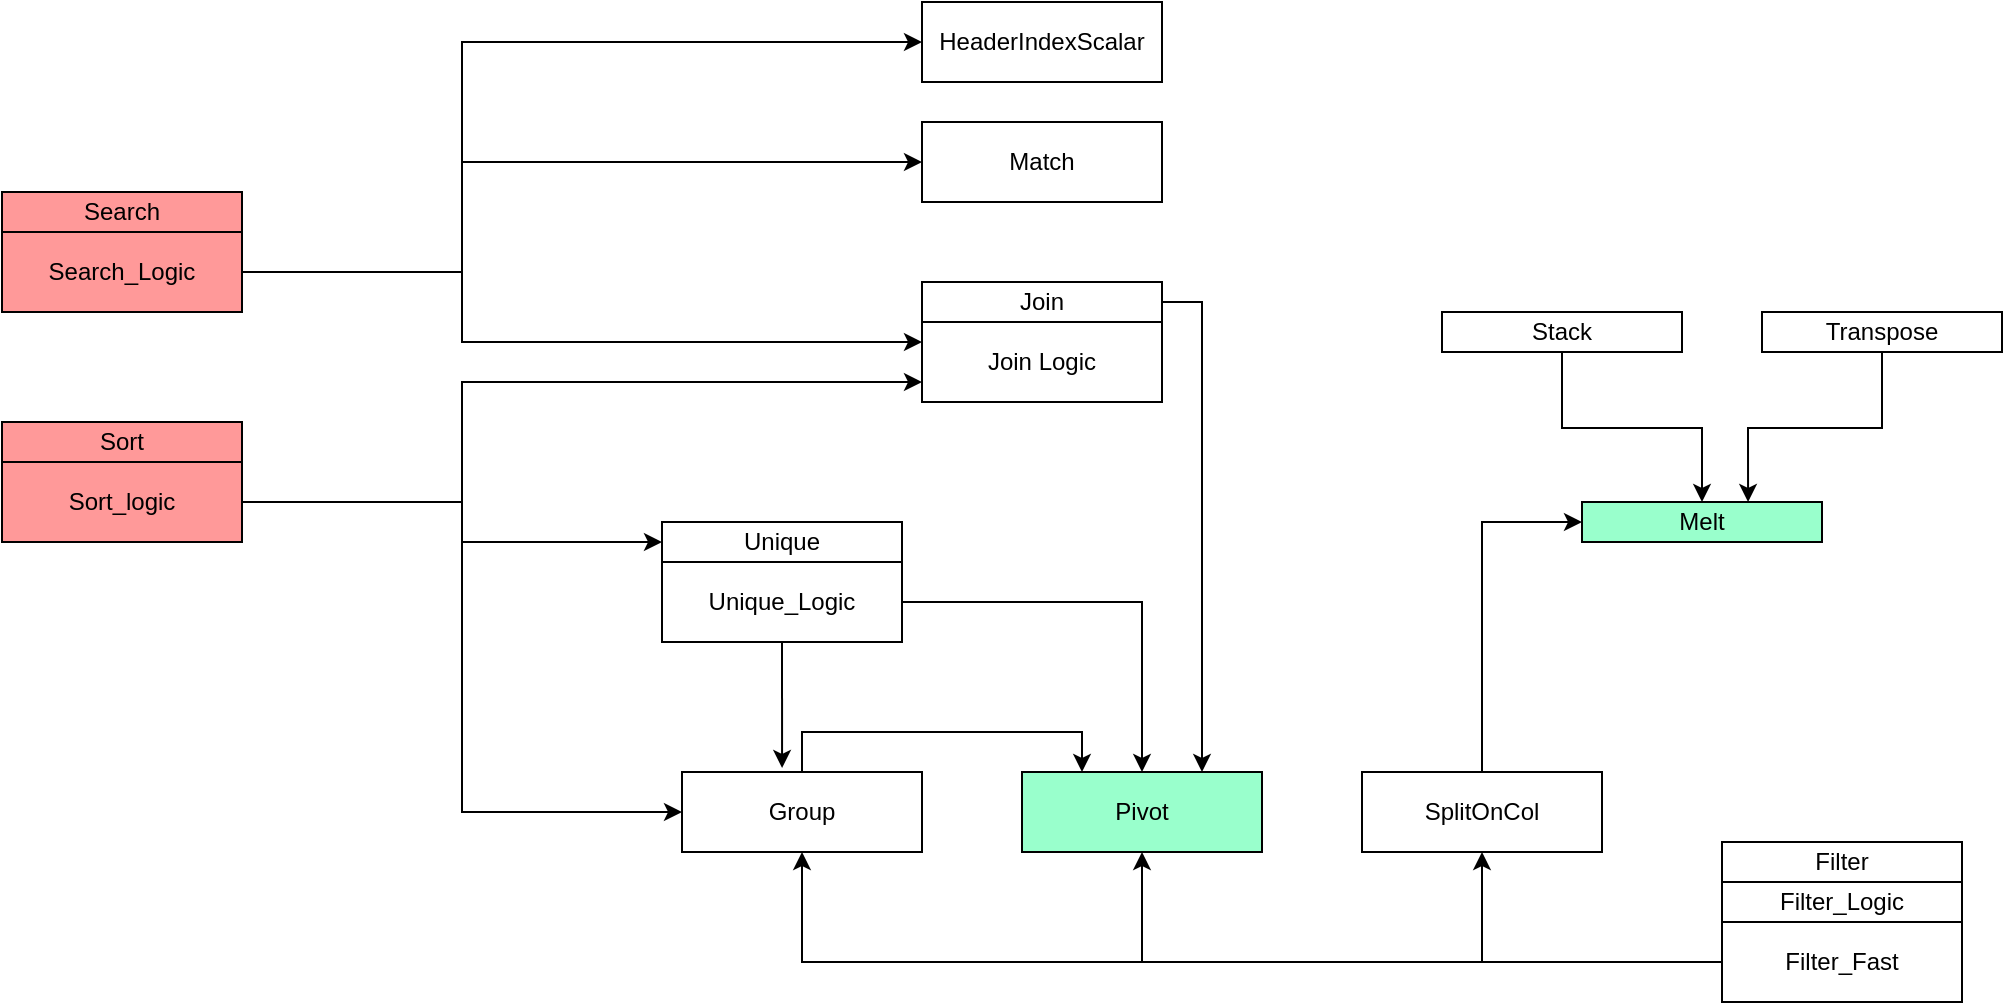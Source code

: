 <mxfile version="20.8.20" type="github">
  <diagram name="Page-1" id="5f0bae14-7c28-e335-631c-24af17079c00">
    <mxGraphModel dx="989" dy="521" grid="1" gridSize="10" guides="1" tooltips="1" connect="1" arrows="1" fold="1" page="1" pageScale="1" pageWidth="1100" pageHeight="850" background="none" math="0" shadow="0">
      <root>
        <mxCell id="0" />
        <mxCell id="1" parent="0" />
        <mxCell id="rmD1IpT1VpXPIrw92LaJ-2" value="Join Logic" style="rounded=0;whiteSpace=wrap;html=1;" parent="1" vertex="1">
          <mxGeometry x="510" y="190" width="120" height="40" as="geometry" />
        </mxCell>
        <mxCell id="MPqFhj8_NouCDJJH-DCa-15" style="edgeStyle=orthogonalEdgeStyle;rounded=0;orthogonalLoop=1;jettySize=auto;html=1;exitX=1;exitY=0.5;exitDx=0;exitDy=0;entryX=0.75;entryY=0;entryDx=0;entryDy=0;" edge="1" parent="1" source="rmD1IpT1VpXPIrw92LaJ-3" target="MPqFhj8_NouCDJJH-DCa-1">
          <mxGeometry relative="1" as="geometry" />
        </mxCell>
        <mxCell id="rmD1IpT1VpXPIrw92LaJ-3" value="Join" style="rounded=0;whiteSpace=wrap;html=1;" parent="1" vertex="1">
          <mxGeometry x="510" y="170" width="120" height="20" as="geometry" />
        </mxCell>
        <mxCell id="MPqFhj8_NouCDJJH-DCa-1" value="Pivot" style="rounded=0;whiteSpace=wrap;html=1;fillColor=#99FFCC;" vertex="1" parent="1">
          <mxGeometry x="560" y="415" width="120" height="40" as="geometry" />
        </mxCell>
        <mxCell id="MPqFhj8_NouCDJJH-DCa-5" style="edgeStyle=orthogonalEdgeStyle;rounded=0;orthogonalLoop=1;jettySize=auto;html=1;exitX=0;exitY=0.5;exitDx=0;exitDy=0;entryX=0.5;entryY=1;entryDx=0;entryDy=0;" edge="1" parent="1" source="MPqFhj8_NouCDJJH-DCa-2" target="MPqFhj8_NouCDJJH-DCa-1">
          <mxGeometry relative="1" as="geometry" />
        </mxCell>
        <mxCell id="MPqFhj8_NouCDJJH-DCa-7" style="edgeStyle=orthogonalEdgeStyle;rounded=0;orthogonalLoop=1;jettySize=auto;html=1;entryX=0.5;entryY=1;entryDx=0;entryDy=0;" edge="1" parent="1" target="MPqFhj8_NouCDJJH-DCa-6">
          <mxGeometry relative="1" as="geometry">
            <mxPoint x="910" y="500" as="sourcePoint" />
            <Array as="points">
              <mxPoint x="910" y="510" />
              <mxPoint x="790" y="510" />
            </Array>
          </mxGeometry>
        </mxCell>
        <mxCell id="MPqFhj8_NouCDJJH-DCa-11" style="edgeStyle=orthogonalEdgeStyle;rounded=0;orthogonalLoop=1;jettySize=auto;html=1;exitX=0;exitY=0.5;exitDx=0;exitDy=0;entryX=0.5;entryY=1;entryDx=0;entryDy=0;" edge="1" parent="1" source="MPqFhj8_NouCDJJH-DCa-2" target="MPqFhj8_NouCDJJH-DCa-10">
          <mxGeometry relative="1" as="geometry" />
        </mxCell>
        <mxCell id="MPqFhj8_NouCDJJH-DCa-2" value="Filter_Fast" style="rounded=0;whiteSpace=wrap;html=1;" vertex="1" parent="1">
          <mxGeometry x="910" y="490" width="120" height="40" as="geometry" />
        </mxCell>
        <mxCell id="MPqFhj8_NouCDJJH-DCa-20" style="edgeStyle=orthogonalEdgeStyle;rounded=0;orthogonalLoop=1;jettySize=auto;html=1;exitX=0.5;exitY=0;exitDx=0;exitDy=0;entryX=0;entryY=0.5;entryDx=0;entryDy=0;" edge="1" parent="1" source="MPqFhj8_NouCDJJH-DCa-6" target="MPqFhj8_NouCDJJH-DCa-19">
          <mxGeometry relative="1" as="geometry" />
        </mxCell>
        <mxCell id="MPqFhj8_NouCDJJH-DCa-6" value="SplitOnCol" style="rounded=0;whiteSpace=wrap;html=1;" vertex="1" parent="1">
          <mxGeometry x="730" y="415" width="120" height="40" as="geometry" />
        </mxCell>
        <mxCell id="MPqFhj8_NouCDJJH-DCa-14" style="edgeStyle=orthogonalEdgeStyle;rounded=0;orthogonalLoop=1;jettySize=auto;html=1;exitX=0.5;exitY=0;exitDx=0;exitDy=0;entryX=0.25;entryY=0;entryDx=0;entryDy=0;" edge="1" parent="1" source="MPqFhj8_NouCDJJH-DCa-10" target="MPqFhj8_NouCDJJH-DCa-1">
          <mxGeometry relative="1" as="geometry" />
        </mxCell>
        <mxCell id="MPqFhj8_NouCDJJH-DCa-10" value="Group" style="rounded=0;whiteSpace=wrap;html=1;" vertex="1" parent="1">
          <mxGeometry x="390" y="415" width="120" height="40" as="geometry" />
        </mxCell>
        <mxCell id="MPqFhj8_NouCDJJH-DCa-12" value="Filter" style="rounded=0;whiteSpace=wrap;html=1;" vertex="1" parent="1">
          <mxGeometry x="910" y="450" width="120" height="20" as="geometry" />
        </mxCell>
        <mxCell id="MPqFhj8_NouCDJJH-DCa-13" value="Filter_Logic" style="rounded=0;whiteSpace=wrap;html=1;" vertex="1" parent="1">
          <mxGeometry x="910" y="470" width="120" height="20" as="geometry" />
        </mxCell>
        <mxCell id="MPqFhj8_NouCDJJH-DCa-17" style="edgeStyle=orthogonalEdgeStyle;rounded=0;orthogonalLoop=1;jettySize=auto;html=1;exitX=0.5;exitY=1;exitDx=0;exitDy=0;entryX=0.417;entryY=-0.05;entryDx=0;entryDy=0;entryPerimeter=0;" edge="1" parent="1" source="MPqFhj8_NouCDJJH-DCa-16" target="MPqFhj8_NouCDJJH-DCa-10">
          <mxGeometry relative="1" as="geometry" />
        </mxCell>
        <mxCell id="MPqFhj8_NouCDJJH-DCa-18" style="edgeStyle=orthogonalEdgeStyle;rounded=0;orthogonalLoop=1;jettySize=auto;html=1;exitX=1;exitY=0.5;exitDx=0;exitDy=0;entryX=0.5;entryY=0;entryDx=0;entryDy=0;" edge="1" parent="1" source="MPqFhj8_NouCDJJH-DCa-16" target="MPqFhj8_NouCDJJH-DCa-1">
          <mxGeometry relative="1" as="geometry">
            <mxPoint x="635" y="416" as="targetPoint" />
          </mxGeometry>
        </mxCell>
        <mxCell id="MPqFhj8_NouCDJJH-DCa-16" value="Unique_Logic" style="rounded=0;whiteSpace=wrap;html=1;" vertex="1" parent="1">
          <mxGeometry x="380" y="310" width="120" height="40" as="geometry" />
        </mxCell>
        <mxCell id="MPqFhj8_NouCDJJH-DCa-19" value="Melt" style="rounded=0;whiteSpace=wrap;html=1;fillColor=#99FFCC;" vertex="1" parent="1">
          <mxGeometry x="840" y="280" width="120" height="20" as="geometry" />
        </mxCell>
        <mxCell id="MPqFhj8_NouCDJJH-DCa-22" style="edgeStyle=orthogonalEdgeStyle;rounded=0;orthogonalLoop=1;jettySize=auto;html=1;exitX=0.5;exitY=1;exitDx=0;exitDy=0;entryX=0.5;entryY=0;entryDx=0;entryDy=0;" edge="1" parent="1" source="MPqFhj8_NouCDJJH-DCa-21" target="MPqFhj8_NouCDJJH-DCa-19">
          <mxGeometry relative="1" as="geometry">
            <Array as="points">
              <mxPoint x="830" y="243" />
              <mxPoint x="900" y="243" />
            </Array>
          </mxGeometry>
        </mxCell>
        <mxCell id="MPqFhj8_NouCDJJH-DCa-21" value="Stack" style="rounded=0;whiteSpace=wrap;html=1;" vertex="1" parent="1">
          <mxGeometry x="770" y="185" width="120" height="20" as="geometry" />
        </mxCell>
        <mxCell id="MPqFhj8_NouCDJJH-DCa-38" style="edgeStyle=orthogonalEdgeStyle;rounded=0;orthogonalLoop=1;jettySize=auto;html=1;exitX=0.5;exitY=1;exitDx=0;exitDy=0;entryX=0.692;entryY=0;entryDx=0;entryDy=0;entryPerimeter=0;" edge="1" parent="1" source="MPqFhj8_NouCDJJH-DCa-25" target="MPqFhj8_NouCDJJH-DCa-19">
          <mxGeometry relative="1" as="geometry">
            <Array as="points">
              <mxPoint x="990" y="243" />
              <mxPoint x="923" y="243" />
            </Array>
          </mxGeometry>
        </mxCell>
        <mxCell id="MPqFhj8_NouCDJJH-DCa-25" value="Transpose" style="rounded=0;whiteSpace=wrap;html=1;" vertex="1" parent="1">
          <mxGeometry x="930" y="185" width="120" height="20" as="geometry" />
        </mxCell>
        <mxCell id="MPqFhj8_NouCDJJH-DCa-28" style="edgeStyle=orthogonalEdgeStyle;rounded=0;orthogonalLoop=1;jettySize=auto;html=1;exitX=1;exitY=0.5;exitDx=0;exitDy=0;entryX=0;entryY=0.25;entryDx=0;entryDy=0;" edge="1" parent="1" source="MPqFhj8_NouCDJJH-DCa-27" target="rmD1IpT1VpXPIrw92LaJ-2">
          <mxGeometry relative="1" as="geometry">
            <mxPoint x="300" y="155" as="sourcePoint" />
            <Array as="points">
              <mxPoint x="280" y="165" />
              <mxPoint x="280" y="200" />
            </Array>
          </mxGeometry>
        </mxCell>
        <mxCell id="MPqFhj8_NouCDJJH-DCa-31" style="edgeStyle=orthogonalEdgeStyle;rounded=0;orthogonalLoop=1;jettySize=auto;html=1;exitX=1;exitY=0.5;exitDx=0;exitDy=0;entryX=0;entryY=0.5;entryDx=0;entryDy=0;" edge="1" parent="1" source="MPqFhj8_NouCDJJH-DCa-27" target="MPqFhj8_NouCDJJH-DCa-30">
          <mxGeometry relative="1" as="geometry">
            <mxPoint x="300" y="155" as="sourcePoint" />
            <Array as="points">
              <mxPoint x="280" y="165" />
              <mxPoint x="280" y="110" />
            </Array>
          </mxGeometry>
        </mxCell>
        <mxCell id="MPqFhj8_NouCDJJH-DCa-50" style="edgeStyle=orthogonalEdgeStyle;rounded=0;orthogonalLoop=1;jettySize=auto;html=1;exitX=1;exitY=0.5;exitDx=0;exitDy=0;entryX=0;entryY=0.5;entryDx=0;entryDy=0;" edge="1" parent="1" source="MPqFhj8_NouCDJJH-DCa-27" target="MPqFhj8_NouCDJJH-DCa-41">
          <mxGeometry relative="1" as="geometry">
            <Array as="points">
              <mxPoint x="280" y="165" />
              <mxPoint x="280" y="50" />
            </Array>
          </mxGeometry>
        </mxCell>
        <mxCell id="MPqFhj8_NouCDJJH-DCa-27" value="Search_Logic" style="rounded=0;whiteSpace=wrap;html=1;fillColor=#FF9999;" vertex="1" parent="1">
          <mxGeometry x="50" y="145" width="120" height="40" as="geometry" />
        </mxCell>
        <mxCell id="MPqFhj8_NouCDJJH-DCa-30" value="Match" style="rounded=0;whiteSpace=wrap;html=1;" vertex="1" parent="1">
          <mxGeometry x="510" y="90" width="120" height="40" as="geometry" />
        </mxCell>
        <mxCell id="MPqFhj8_NouCDJJH-DCa-39" style="edgeStyle=orthogonalEdgeStyle;rounded=0;orthogonalLoop=1;jettySize=auto;html=1;exitX=1;exitY=0.5;exitDx=0;exitDy=0;entryX=0;entryY=0.5;entryDx=0;entryDy=0;" edge="1" parent="1" source="MPqFhj8_NouCDJJH-DCa-32" target="MPqFhj8_NouCDJJH-DCa-10">
          <mxGeometry relative="1" as="geometry" />
        </mxCell>
        <mxCell id="MPqFhj8_NouCDJJH-DCa-46" style="edgeStyle=orthogonalEdgeStyle;rounded=0;orthogonalLoop=1;jettySize=auto;html=1;exitX=1;exitY=0.5;exitDx=0;exitDy=0;entryX=0;entryY=0.75;entryDx=0;entryDy=0;" edge="1" parent="1" source="MPqFhj8_NouCDJJH-DCa-32" target="rmD1IpT1VpXPIrw92LaJ-2">
          <mxGeometry relative="1" as="geometry">
            <Array as="points">
              <mxPoint x="280" y="280" />
              <mxPoint x="280" y="220" />
            </Array>
          </mxGeometry>
        </mxCell>
        <mxCell id="MPqFhj8_NouCDJJH-DCa-47" style="edgeStyle=orthogonalEdgeStyle;rounded=0;orthogonalLoop=1;jettySize=auto;html=1;exitX=1;exitY=0.5;exitDx=0;exitDy=0;entryX=0;entryY=0.5;entryDx=0;entryDy=0;" edge="1" parent="1" source="MPqFhj8_NouCDJJH-DCa-32" target="MPqFhj8_NouCDJJH-DCa-44">
          <mxGeometry relative="1" as="geometry">
            <Array as="points">
              <mxPoint x="280" y="280" />
              <mxPoint x="280" y="300" />
            </Array>
          </mxGeometry>
        </mxCell>
        <mxCell id="MPqFhj8_NouCDJJH-DCa-32" value="Sort_logic" style="rounded=0;whiteSpace=wrap;html=1;fillColor=#FF9999;" vertex="1" parent="1">
          <mxGeometry x="50" y="260" width="120" height="40" as="geometry" />
        </mxCell>
        <mxCell id="MPqFhj8_NouCDJJH-DCa-33" value="Sort" style="rounded=0;whiteSpace=wrap;html=1;fillColor=#FF9999;" vertex="1" parent="1">
          <mxGeometry x="50" y="240" width="120" height="20" as="geometry" />
        </mxCell>
        <mxCell id="MPqFhj8_NouCDJJH-DCa-34" value="Search" style="rounded=0;whiteSpace=wrap;html=1;fillColor=#FF9999;" vertex="1" parent="1">
          <mxGeometry x="50" y="125" width="120" height="20" as="geometry" />
        </mxCell>
        <mxCell id="MPqFhj8_NouCDJJH-DCa-41" value="HeaderIndexScalar" style="rounded=0;whiteSpace=wrap;html=1;" vertex="1" parent="1">
          <mxGeometry x="510" y="30" width="120" height="40" as="geometry" />
        </mxCell>
        <mxCell id="MPqFhj8_NouCDJJH-DCa-44" value="Unique" style="rounded=0;whiteSpace=wrap;html=1;" vertex="1" parent="1">
          <mxGeometry x="380" y="290" width="120" height="20" as="geometry" />
        </mxCell>
      </root>
    </mxGraphModel>
  </diagram>
</mxfile>
